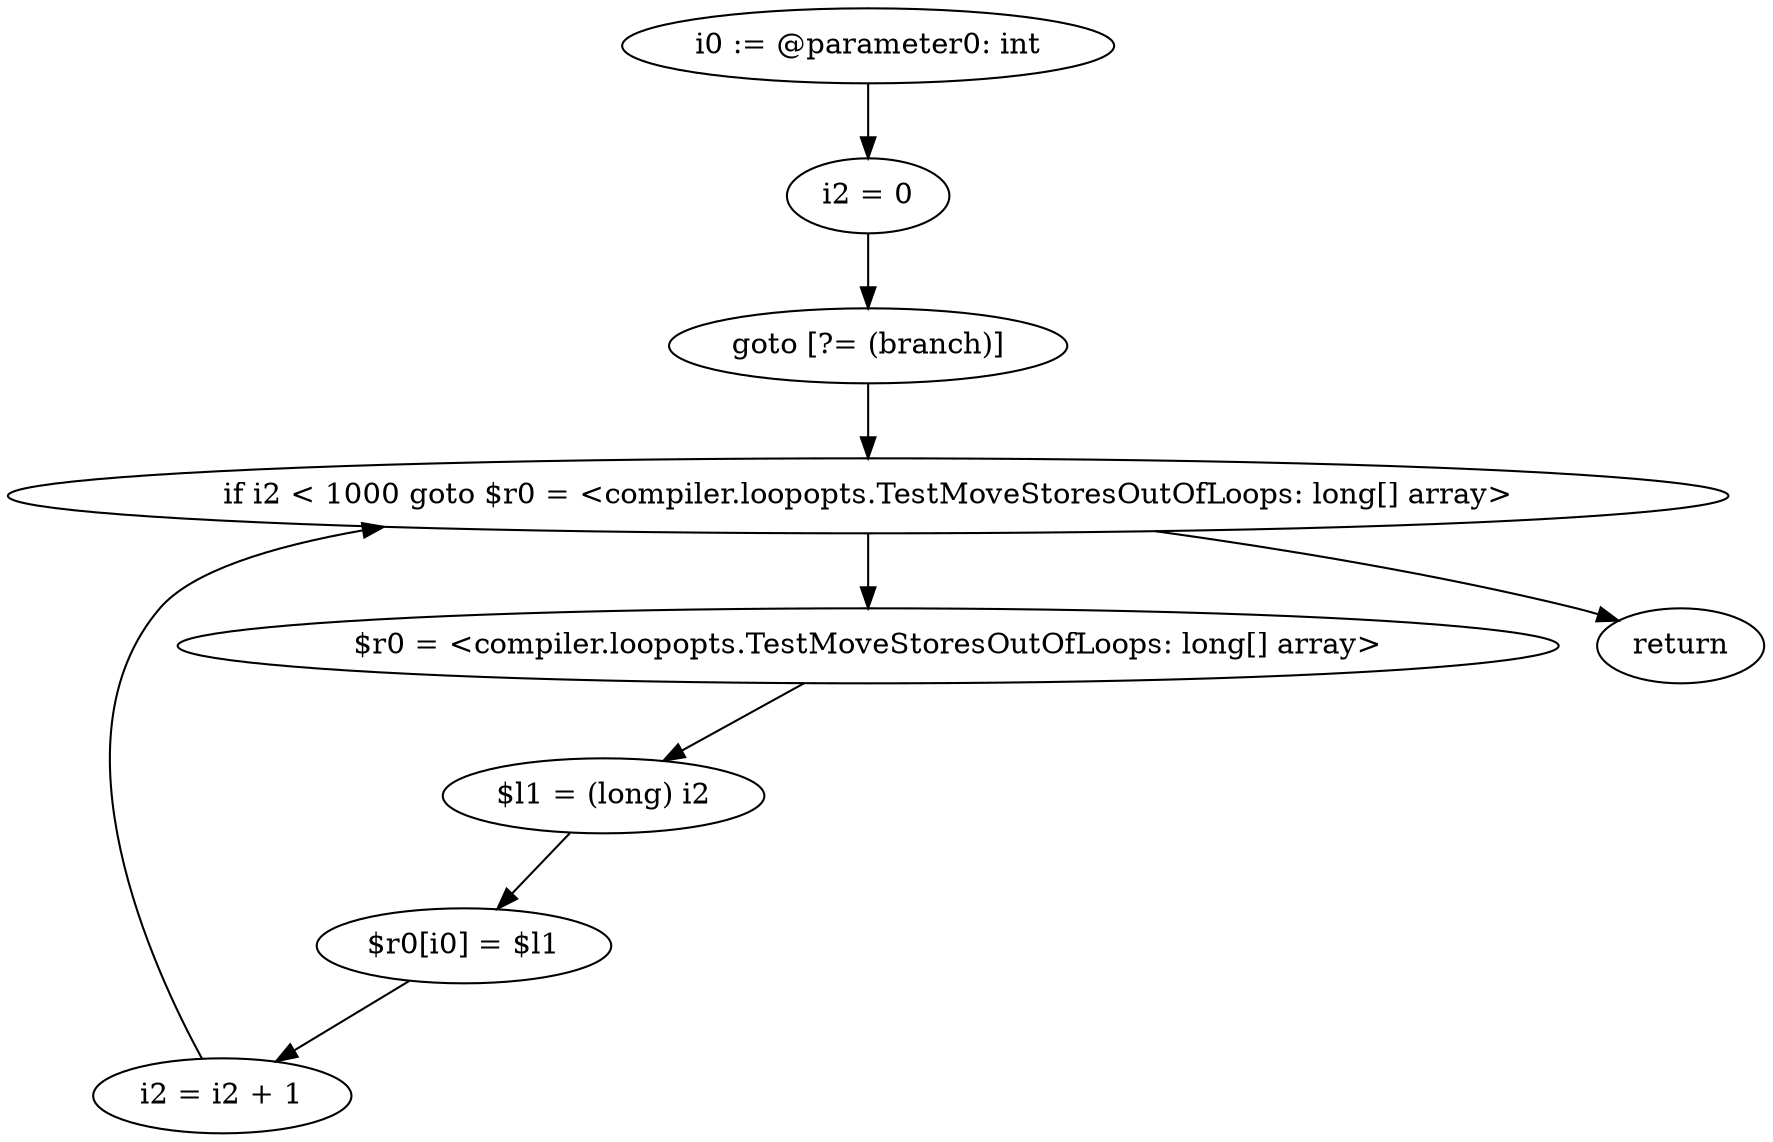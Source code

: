 digraph "unitGraph" {
    "i0 := @parameter0: int"
    "i2 = 0"
    "goto [?= (branch)]"
    "$r0 = <compiler.loopopts.TestMoveStoresOutOfLoops: long[] array>"
    "$l1 = (long) i2"
    "$r0[i0] = $l1"
    "i2 = i2 + 1"
    "if i2 < 1000 goto $r0 = <compiler.loopopts.TestMoveStoresOutOfLoops: long[] array>"
    "return"
    "i0 := @parameter0: int"->"i2 = 0";
    "i2 = 0"->"goto [?= (branch)]";
    "goto [?= (branch)]"->"if i2 < 1000 goto $r0 = <compiler.loopopts.TestMoveStoresOutOfLoops: long[] array>";
    "$r0 = <compiler.loopopts.TestMoveStoresOutOfLoops: long[] array>"->"$l1 = (long) i2";
    "$l1 = (long) i2"->"$r0[i0] = $l1";
    "$r0[i0] = $l1"->"i2 = i2 + 1";
    "i2 = i2 + 1"->"if i2 < 1000 goto $r0 = <compiler.loopopts.TestMoveStoresOutOfLoops: long[] array>";
    "if i2 < 1000 goto $r0 = <compiler.loopopts.TestMoveStoresOutOfLoops: long[] array>"->"return";
    "if i2 < 1000 goto $r0 = <compiler.loopopts.TestMoveStoresOutOfLoops: long[] array>"->"$r0 = <compiler.loopopts.TestMoveStoresOutOfLoops: long[] array>";
}
